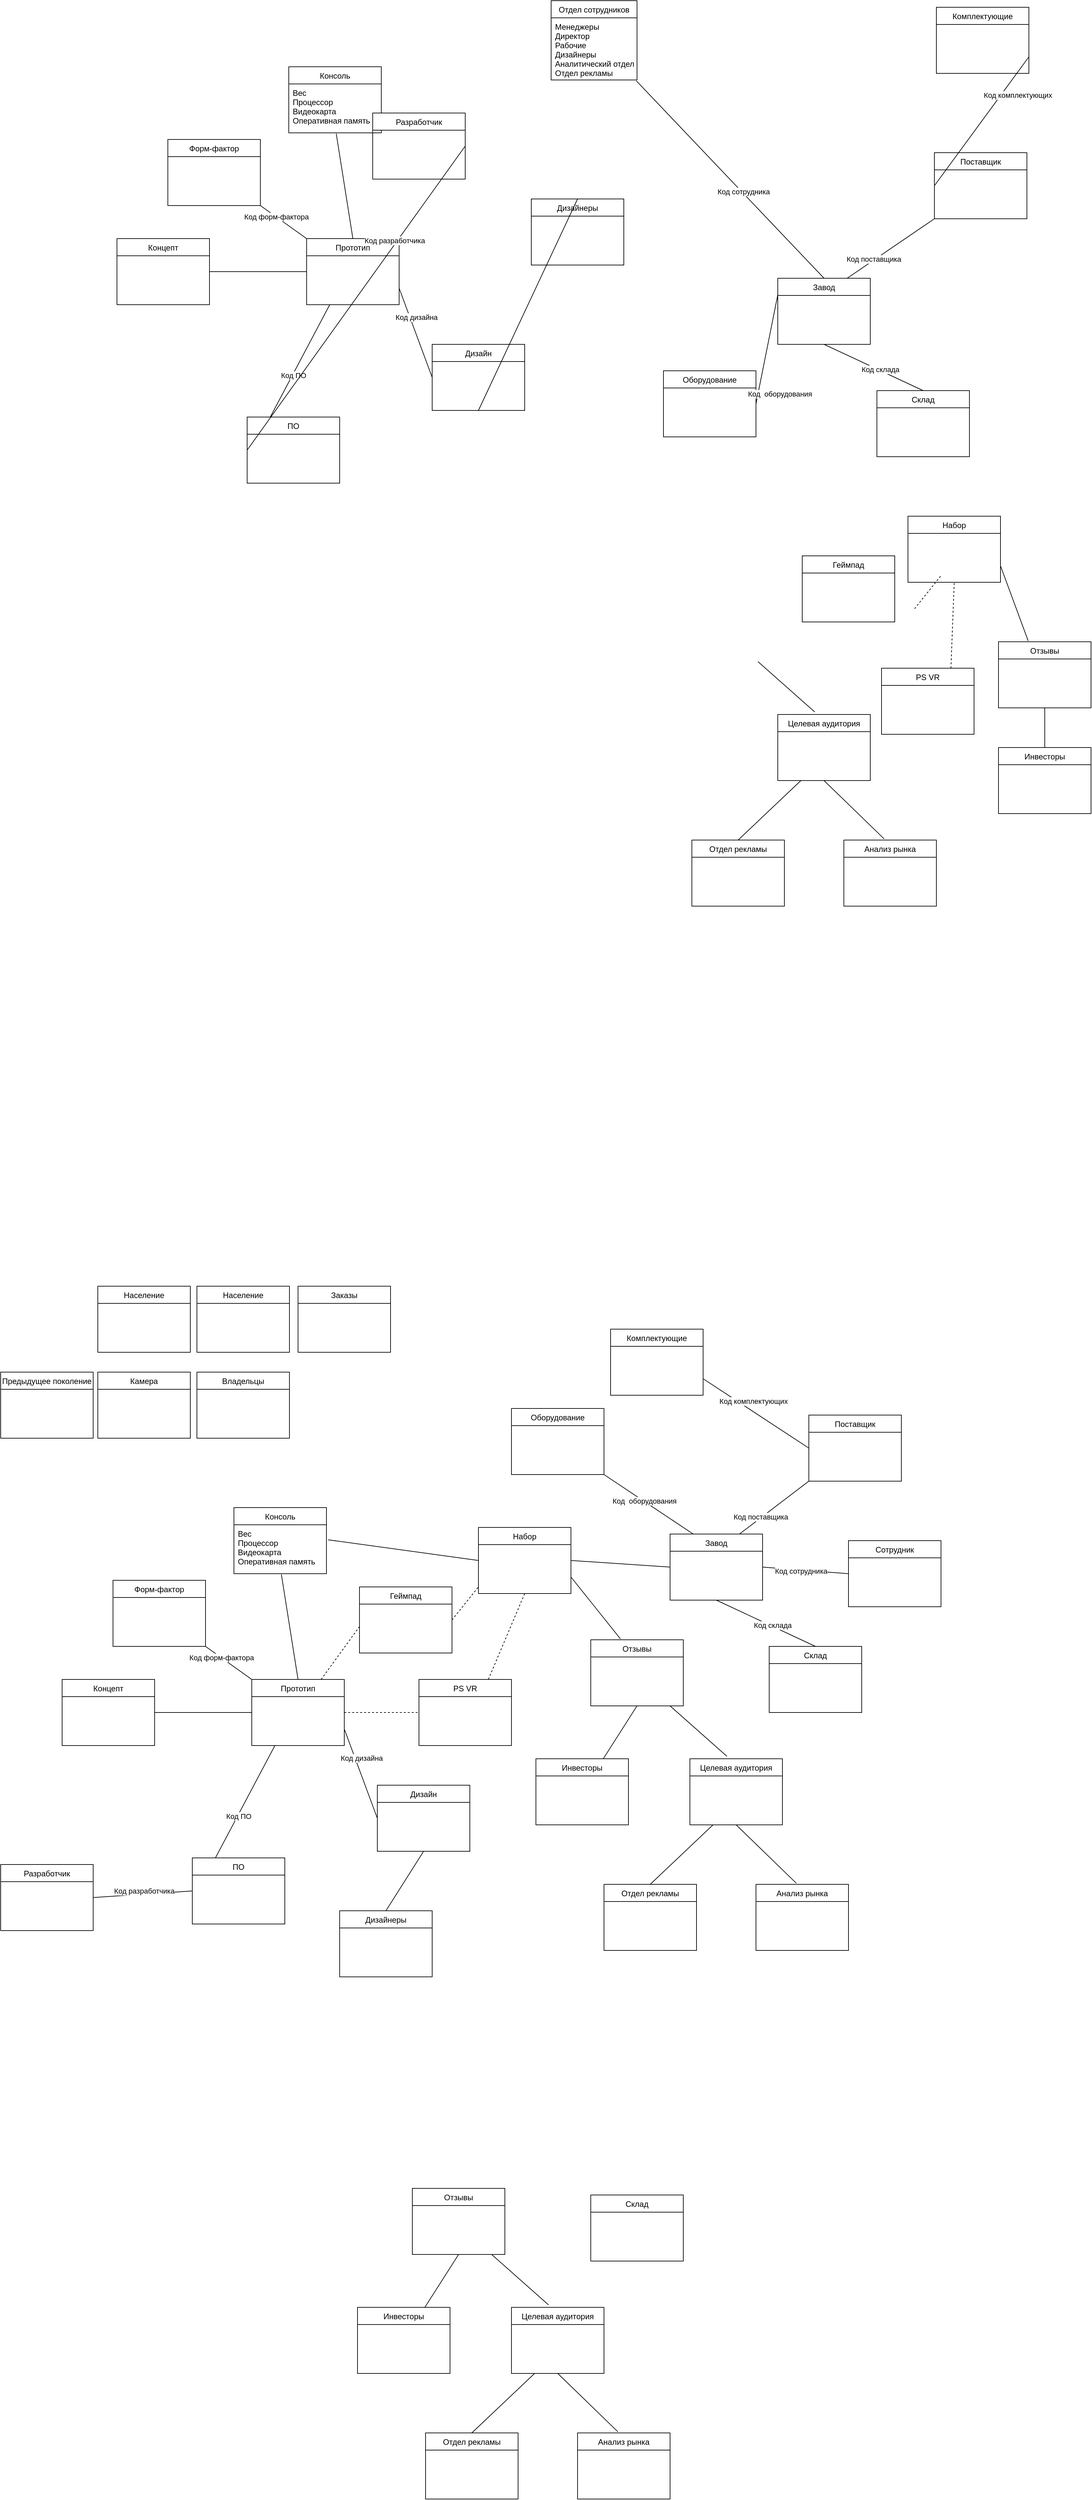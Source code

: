 <mxfile version="15.2.9" type="github">
  <diagram id="WUWwVkveKep0P7YJkyuQ" name="Page-1">
    <mxGraphModel dx="2031" dy="3343" grid="1" gridSize="10" guides="1" tooltips="1" connect="1" arrows="1" fold="1" page="1" pageScale="1" pageWidth="1654" pageHeight="2336" math="0" shadow="0">
      <root>
        <mxCell id="0" />
        <mxCell id="1" parent="0" />
        <mxCell id="Smb-YDTAnR31vsJaCFI--3" value="Завод" style="swimlane;fontStyle=0;childLayout=stackLayout;horizontal=1;startSize=26;horizontalStack=0;resizeParent=1;resizeParentMax=0;resizeLast=0;collapsible=1;marginBottom=0;" parent="1" vertex="1">
          <mxGeometry x="1030" y="430" width="140" height="100" as="geometry" />
        </mxCell>
        <mxCell id="Smb-YDTAnR31vsJaCFI--4" value="Отдел сотрудников" style="swimlane;fontStyle=0;childLayout=stackLayout;horizontal=1;startSize=26;horizontalStack=0;resizeParent=1;resizeParentMax=0;resizeLast=0;collapsible=1;marginBottom=0;" parent="1" vertex="1">
          <mxGeometry x="850" y="-1890" width="130" height="120" as="geometry" />
        </mxCell>
        <mxCell id="Smb-YDTAnR31vsJaCFI--5" value="Менеджеры&#xa;Директор&#xa;Рабочие&#xa;Дизайнеры&#xa;Аналитический отдел&#xa;Отдел рекламы" style="text;strokeColor=none;fillColor=none;align=left;verticalAlign=top;spacingLeft=4;spacingRight=4;overflow=hidden;rotatable=0;points=[[0,0.5],[1,0.5]];portConstraint=eastwest;" parent="Smb-YDTAnR31vsJaCFI--4" vertex="1">
          <mxGeometry y="26" width="130" height="94" as="geometry" />
        </mxCell>
        <mxCell id="Smb-YDTAnR31vsJaCFI--7" value="Консоль" style="swimlane;fontStyle=0;childLayout=stackLayout;horizontal=1;startSize=26;horizontalStack=0;resizeParent=1;resizeParentMax=0;resizeLast=0;collapsible=1;marginBottom=0;" parent="1" vertex="1">
          <mxGeometry x="370" y="390" width="140" height="100" as="geometry" />
        </mxCell>
        <mxCell id="Smb-YDTAnR31vsJaCFI--8" value="Вес&#xa;Процессор&#xa;Видеокарта&#xa;Оперативная память" style="text;strokeColor=none;fillColor=none;align=left;verticalAlign=top;spacingLeft=4;spacingRight=4;overflow=hidden;rotatable=0;points=[[0,0.5],[1,0.5]];portConstraint=eastwest;" parent="Smb-YDTAnR31vsJaCFI--7" vertex="1">
          <mxGeometry y="26" width="140" height="74" as="geometry" />
        </mxCell>
        <mxCell id="Smb-YDTAnR31vsJaCFI--13" value="Сотрудник" style="swimlane;fontStyle=0;childLayout=stackLayout;horizontal=1;startSize=26;horizontalStack=0;resizeParent=1;resizeParentMax=0;resizeLast=0;collapsible=1;marginBottom=0;" parent="1" vertex="1">
          <mxGeometry x="1300" y="440" width="140" height="100" as="geometry" />
        </mxCell>
        <mxCell id="Smb-YDTAnR31vsJaCFI--14" value="" style="endArrow=none;html=1;entryX=0;entryY=0.5;entryDx=0;entryDy=0;exitX=1;exitY=0.5;exitDx=0;exitDy=0;" parent="1" source="Smb-YDTAnR31vsJaCFI--3" target="Smb-YDTAnR31vsJaCFI--13" edge="1">
          <mxGeometry width="50" height="50" relative="1" as="geometry">
            <mxPoint x="1170" y="520" as="sourcePoint" />
            <mxPoint x="1300" y="360" as="targetPoint" />
          </mxGeometry>
        </mxCell>
        <mxCell id="Smb-YDTAnR31vsJaCFI--15" value="Код сотрудника" style="edgeLabel;html=1;align=center;verticalAlign=middle;resizable=0;points=[];" parent="Smb-YDTAnR31vsJaCFI--14" vertex="1" connectable="0">
          <mxGeometry x="-0.128" y="-1" relative="1" as="geometry">
            <mxPoint x="1" as="offset" />
          </mxGeometry>
        </mxCell>
        <mxCell id="Smb-YDTAnR31vsJaCFI--16" value="" style="endArrow=none;html=1;entryX=0.5;entryY=1;entryDx=0;entryDy=0;exitX=0.5;exitY=0;exitDx=0;exitDy=0;" parent="1" source="Smb-YDTAnR31vsJaCFI--18" target="Smb-YDTAnR31vsJaCFI--3" edge="1">
          <mxGeometry width="50" height="50" relative="1" as="geometry">
            <mxPoint x="1150" y="660" as="sourcePoint" />
            <mxPoint x="1200" y="610" as="targetPoint" />
          </mxGeometry>
        </mxCell>
        <mxCell id="Smb-YDTAnR31vsJaCFI--17" value="Код склада" style="edgeLabel;html=1;align=center;verticalAlign=middle;resizable=0;points=[];" parent="Smb-YDTAnR31vsJaCFI--16" vertex="1" connectable="0">
          <mxGeometry x="-0.123" y="-2" relative="1" as="geometry">
            <mxPoint as="offset" />
          </mxGeometry>
        </mxCell>
        <mxCell id="Smb-YDTAnR31vsJaCFI--18" value="Склад" style="swimlane;fontStyle=0;childLayout=stackLayout;horizontal=1;startSize=26;horizontalStack=0;resizeParent=1;resizeParentMax=0;resizeLast=0;collapsible=1;marginBottom=0;" parent="1" vertex="1">
          <mxGeometry x="1180" y="600" width="140" height="100" as="geometry" />
        </mxCell>
        <mxCell id="Smb-YDTAnR31vsJaCFI--19" value="Поставщик" style="swimlane;fontStyle=0;childLayout=stackLayout;horizontal=1;startSize=26;horizontalStack=0;resizeParent=1;resizeParentMax=0;resizeLast=0;collapsible=1;marginBottom=0;" parent="1" vertex="1">
          <mxGeometry x="1240" y="250" width="140" height="100" as="geometry" />
        </mxCell>
        <mxCell id="Smb-YDTAnR31vsJaCFI--20" value="" style="endArrow=none;html=1;entryX=0;entryY=1;entryDx=0;entryDy=0;exitX=0.75;exitY=0;exitDx=0;exitDy=0;" parent="1" source="Smb-YDTAnR31vsJaCFI--3" target="Smb-YDTAnR31vsJaCFI--19" edge="1">
          <mxGeometry width="50" height="50" relative="1" as="geometry">
            <mxPoint x="1350" y="460" as="sourcePoint" />
            <mxPoint x="1400" y="410" as="targetPoint" />
          </mxGeometry>
        </mxCell>
        <mxCell id="Smb-YDTAnR31vsJaCFI--21" value="Код поставщика" style="edgeLabel;html=1;align=center;verticalAlign=middle;resizable=0;points=[];" parent="Smb-YDTAnR31vsJaCFI--20" vertex="1" connectable="0">
          <mxGeometry x="-0.388" y="1" relative="1" as="geometry">
            <mxPoint y="-1" as="offset" />
          </mxGeometry>
        </mxCell>
        <mxCell id="Smb-YDTAnR31vsJaCFI--22" value="Комплектующие" style="swimlane;fontStyle=0;childLayout=stackLayout;horizontal=1;startSize=26;horizontalStack=0;resizeParent=1;resizeParentMax=0;resizeLast=0;collapsible=1;marginBottom=0;" parent="1" vertex="1">
          <mxGeometry x="940" y="120" width="140" height="100" as="geometry" />
        </mxCell>
        <mxCell id="Smb-YDTAnR31vsJaCFI--23" value="" style="endArrow=none;html=1;entryX=1;entryY=0.75;entryDx=0;entryDy=0;exitX=0;exitY=0.5;exitDx=0;exitDy=0;" parent="1" source="Smb-YDTAnR31vsJaCFI--19" target="Smb-YDTAnR31vsJaCFI--22" edge="1">
          <mxGeometry width="50" height="50" relative="1" as="geometry">
            <mxPoint x="1350" y="460" as="sourcePoint" />
            <mxPoint x="1400" y="410" as="targetPoint" />
          </mxGeometry>
        </mxCell>
        <mxCell id="Smb-YDTAnR31vsJaCFI--24" value="Код комплектующих" style="edgeLabel;html=1;align=center;verticalAlign=middle;resizable=0;points=[];" parent="Smb-YDTAnR31vsJaCFI--23" vertex="1" connectable="0">
          <mxGeometry x="0.394" y="2" relative="1" as="geometry">
            <mxPoint x="28" as="offset" />
          </mxGeometry>
        </mxCell>
        <mxCell id="Smb-YDTAnR31vsJaCFI--25" value="Прототип" style="swimlane;fontStyle=0;childLayout=stackLayout;horizontal=1;startSize=26;horizontalStack=0;resizeParent=1;resizeParentMax=0;resizeLast=0;collapsible=1;marginBottom=0;" parent="1" vertex="1">
          <mxGeometry x="397" y="650" width="140" height="100" as="geometry" />
        </mxCell>
        <mxCell id="Smb-YDTAnR31vsJaCFI--28" value="Дизайн" style="swimlane;fontStyle=0;childLayout=stackLayout;horizontal=1;startSize=26;horizontalStack=0;resizeParent=1;resizeParentMax=0;resizeLast=0;collapsible=1;marginBottom=0;" parent="1" vertex="1">
          <mxGeometry x="587" y="810" width="140" height="100" as="geometry" />
        </mxCell>
        <mxCell id="Smb-YDTAnR31vsJaCFI--29" value="Форм-фактор" style="swimlane;fontStyle=0;childLayout=stackLayout;horizontal=1;startSize=26;horizontalStack=0;resizeParent=1;resizeParentMax=0;resizeLast=0;collapsible=1;marginBottom=0;" parent="1" vertex="1">
          <mxGeometry x="187" y="500" width="140" height="100" as="geometry" />
        </mxCell>
        <mxCell id="Smb-YDTAnR31vsJaCFI--30" value="" style="endArrow=none;html=1;entryX=1;entryY=1;entryDx=0;entryDy=0;exitX=0;exitY=0;exitDx=0;exitDy=0;" parent="1" source="Smb-YDTAnR31vsJaCFI--25" target="Smb-YDTAnR31vsJaCFI--29" edge="1">
          <mxGeometry width="50" height="50" relative="1" as="geometry">
            <mxPoint x="567" y="720" as="sourcePoint" />
            <mxPoint x="617" y="670" as="targetPoint" />
          </mxGeometry>
        </mxCell>
        <mxCell id="Smb-YDTAnR31vsJaCFI--31" value="Код форм-фактора" style="edgeLabel;html=1;align=center;verticalAlign=middle;resizable=0;points=[];" parent="Smb-YDTAnR31vsJaCFI--30" vertex="1" connectable="0">
          <mxGeometry x="0.322" relative="1" as="geometry">
            <mxPoint as="offset" />
          </mxGeometry>
        </mxCell>
        <mxCell id="Smb-YDTAnR31vsJaCFI--32" value="" style="endArrow=none;html=1;exitX=1;exitY=0.75;exitDx=0;exitDy=0;entryX=0;entryY=0.5;entryDx=0;entryDy=0;" parent="1" source="Smb-YDTAnR31vsJaCFI--25" target="Smb-YDTAnR31vsJaCFI--28" edge="1">
          <mxGeometry width="50" height="50" relative="1" as="geometry">
            <mxPoint x="567" y="720" as="sourcePoint" />
            <mxPoint x="617" y="670" as="targetPoint" />
          </mxGeometry>
        </mxCell>
        <mxCell id="Smb-YDTAnR31vsJaCFI--33" value="Код дизайна" style="edgeLabel;html=1;align=center;verticalAlign=middle;resizable=0;points=[];" parent="Smb-YDTAnR31vsJaCFI--32" vertex="1" connectable="0">
          <mxGeometry x="-0.476" y="-3" relative="1" as="geometry">
            <mxPoint x="16" y="8" as="offset" />
          </mxGeometry>
        </mxCell>
        <mxCell id="Smb-YDTAnR31vsJaCFI--34" value="ПО" style="swimlane;fontStyle=0;childLayout=stackLayout;horizontal=1;startSize=26;horizontalStack=0;resizeParent=1;resizeParentMax=0;resizeLast=0;collapsible=1;marginBottom=0;" parent="1" vertex="1">
          <mxGeometry x="307" y="920" width="140" height="100" as="geometry" />
        </mxCell>
        <mxCell id="Smb-YDTAnR31vsJaCFI--35" value="" style="endArrow=none;html=1;entryX=0.25;entryY=1;entryDx=0;entryDy=0;exitX=0.25;exitY=0;exitDx=0;exitDy=0;" parent="1" source="Smb-YDTAnR31vsJaCFI--34" target="Smb-YDTAnR31vsJaCFI--25" edge="1">
          <mxGeometry width="50" height="50" relative="1" as="geometry">
            <mxPoint x="587" y="760" as="sourcePoint" />
            <mxPoint x="637" y="710" as="targetPoint" />
          </mxGeometry>
        </mxCell>
        <mxCell id="Smb-YDTAnR31vsJaCFI--36" value="Код ПО" style="edgeLabel;html=1;align=center;verticalAlign=middle;resizable=0;points=[];" parent="Smb-YDTAnR31vsJaCFI--35" vertex="1" connectable="0">
          <mxGeometry x="-0.256" y="-2" relative="1" as="geometry">
            <mxPoint y="-1" as="offset" />
          </mxGeometry>
        </mxCell>
        <mxCell id="Smb-YDTAnR31vsJaCFI--37" value="Разработчик" style="swimlane;fontStyle=0;childLayout=stackLayout;horizontal=1;startSize=26;horizontalStack=0;resizeParent=1;resizeParentMax=0;resizeLast=0;collapsible=1;marginBottom=0;" parent="1" vertex="1">
          <mxGeometry x="17" y="930" width="140" height="100" as="geometry" />
        </mxCell>
        <mxCell id="Smb-YDTAnR31vsJaCFI--38" value="" style="endArrow=none;html=1;exitX=1;exitY=0.5;exitDx=0;exitDy=0;entryX=0;entryY=0.5;entryDx=0;entryDy=0;" parent="1" source="Smb-YDTAnR31vsJaCFI--37" target="Smb-YDTAnR31vsJaCFI--34" edge="1">
          <mxGeometry width="50" height="50" relative="1" as="geometry">
            <mxPoint x="777" y="740" as="sourcePoint" />
            <mxPoint x="827" y="690" as="targetPoint" />
          </mxGeometry>
        </mxCell>
        <mxCell id="Smb-YDTAnR31vsJaCFI--39" value="Код разработчика" style="edgeLabel;html=1;align=center;verticalAlign=middle;resizable=0;points=[];" parent="Smb-YDTAnR31vsJaCFI--38" vertex="1" connectable="0">
          <mxGeometry x="-0.372" y="-4" relative="1" as="geometry">
            <mxPoint x="30" y="-11" as="offset" />
          </mxGeometry>
        </mxCell>
        <mxCell id="Smb-YDTAnR31vsJaCFI--40" value="Оборудование" style="swimlane;fontStyle=0;childLayout=stackLayout;horizontal=1;startSize=26;horizontalStack=0;resizeParent=1;resizeParentMax=0;resizeLast=0;collapsible=1;marginBottom=0;" parent="1" vertex="1">
          <mxGeometry x="790" y="240" width="140" height="100" as="geometry" />
        </mxCell>
        <mxCell id="Smb-YDTAnR31vsJaCFI--41" value="" style="endArrow=none;html=1;entryX=1;entryY=1;entryDx=0;entryDy=0;exitX=0.25;exitY=0;exitDx=0;exitDy=0;" parent="1" source="Smb-YDTAnR31vsJaCFI--3" target="Smb-YDTAnR31vsJaCFI--40" edge="1">
          <mxGeometry width="50" height="50" relative="1" as="geometry">
            <mxPoint x="950" y="430" as="sourcePoint" />
            <mxPoint x="1000" y="380" as="targetPoint" />
          </mxGeometry>
        </mxCell>
        <mxCell id="Smb-YDTAnR31vsJaCFI--42" value="Код&amp;nbsp; оборудования" style="edgeLabel;html=1;align=center;verticalAlign=middle;resizable=0;points=[];" parent="Smb-YDTAnR31vsJaCFI--41" vertex="1" connectable="0">
          <mxGeometry x="0.56" y="-2" relative="1" as="geometry">
            <mxPoint x="30" y="22" as="offset" />
          </mxGeometry>
        </mxCell>
        <mxCell id="Smb-YDTAnR31vsJaCFI--43" value="Целевая аудитория" style="swimlane;fontStyle=0;childLayout=stackLayout;horizontal=1;startSize=26;horizontalStack=0;resizeParent=1;resizeParentMax=0;resizeLast=0;collapsible=1;marginBottom=0;" parent="1" vertex="1">
          <mxGeometry x="1060" y="770" width="140" height="100" as="geometry" />
        </mxCell>
        <mxCell id="Smb-YDTAnR31vsJaCFI--44" value="Отдел рекламы" style="swimlane;fontStyle=0;childLayout=stackLayout;horizontal=1;startSize=26;horizontalStack=0;resizeParent=1;resizeParentMax=0;resizeLast=0;collapsible=1;marginBottom=0;" parent="1" vertex="1">
          <mxGeometry x="930" y="960" width="140" height="100" as="geometry" />
        </mxCell>
        <mxCell id="Smb-YDTAnR31vsJaCFI--45" value="Инвесторы" style="swimlane;fontStyle=0;childLayout=stackLayout;horizontal=1;startSize=26;horizontalStack=0;resizeParent=1;resizeParentMax=0;resizeLast=0;collapsible=1;marginBottom=0;" parent="1" vertex="1">
          <mxGeometry x="827" y="770" width="140" height="100" as="geometry" />
        </mxCell>
        <mxCell id="ORAeYvt_-5sq9izonlUE-1" value="Дизайнеры" style="swimlane;fontStyle=0;childLayout=stackLayout;horizontal=1;startSize=26;horizontalStack=0;resizeParent=1;resizeParentMax=0;resizeLast=0;collapsible=1;marginBottom=0;" parent="1" vertex="1">
          <mxGeometry x="530" y="1000" width="140" height="100" as="geometry" />
        </mxCell>
        <mxCell id="ORAeYvt_-5sq9izonlUE-4" value="Отзывы" style="swimlane;fontStyle=0;childLayout=stackLayout;horizontal=1;startSize=26;horizontalStack=0;resizeParent=1;resizeParentMax=0;resizeLast=0;collapsible=1;marginBottom=0;" parent="1" vertex="1">
          <mxGeometry x="910" y="590" width="140" height="100" as="geometry" />
        </mxCell>
        <mxCell id="ORAeYvt_-5sq9izonlUE-17" value="Концепт" style="swimlane;fontStyle=0;childLayout=stackLayout;horizontal=1;startSize=26;horizontalStack=0;resizeParent=1;resizeParentMax=0;resizeLast=0;collapsible=1;marginBottom=0;" parent="1" vertex="1">
          <mxGeometry x="110" y="650" width="140" height="100" as="geometry" />
        </mxCell>
        <mxCell id="ORAeYvt_-5sq9izonlUE-18" value="Предыдущее поколение" style="swimlane;fontStyle=0;childLayout=stackLayout;horizontal=1;startSize=26;horizontalStack=0;resizeParent=1;resizeParentMax=0;resizeLast=0;collapsible=1;marginBottom=0;" parent="1" vertex="1">
          <mxGeometry x="17" y="185" width="140" height="100" as="geometry" />
        </mxCell>
        <mxCell id="ORAeYvt_-5sq9izonlUE-19" value="Анализ рынка" style="swimlane;fontStyle=0;childLayout=stackLayout;horizontal=1;startSize=26;horizontalStack=0;resizeParent=1;resizeParentMax=0;resizeLast=0;collapsible=1;marginBottom=0;" parent="1" vertex="1">
          <mxGeometry x="1160" y="960" width="140" height="100" as="geometry" />
        </mxCell>
        <mxCell id="ORAeYvt_-5sq9izonlUE-20" value="Набор" style="swimlane;fontStyle=0;childLayout=stackLayout;horizontal=1;startSize=26;horizontalStack=0;resizeParent=1;resizeParentMax=0;resizeLast=0;collapsible=1;marginBottom=0;" parent="1" vertex="1">
          <mxGeometry x="740" y="420" width="140" height="100" as="geometry" />
        </mxCell>
        <mxCell id="ORAeYvt_-5sq9izonlUE-21" value="PS VR" style="swimlane;fontStyle=0;childLayout=stackLayout;horizontal=1;startSize=26;horizontalStack=0;resizeParent=1;resizeParentMax=0;resizeLast=0;collapsible=1;marginBottom=0;" parent="1" vertex="1">
          <mxGeometry x="650" y="650" width="140" height="100" as="geometry" />
        </mxCell>
        <mxCell id="ORAeYvt_-5sq9izonlUE-22" value="Геймпад" style="swimlane;fontStyle=0;childLayout=stackLayout;horizontal=1;startSize=26;horizontalStack=0;resizeParent=1;resizeParentMax=0;resizeLast=0;collapsible=1;marginBottom=0;" parent="1" vertex="1">
          <mxGeometry x="560" y="510" width="140" height="100" as="geometry" />
        </mxCell>
        <mxCell id="ORAeYvt_-5sq9izonlUE-24" value="" style="endArrow=none;html=1;entryX=0.513;entryY=1.016;entryDx=0;entryDy=0;exitX=0.5;exitY=0;exitDx=0;exitDy=0;entryPerimeter=0;" parent="1" source="Smb-YDTAnR31vsJaCFI--25" target="Smb-YDTAnR31vsJaCFI--8" edge="1">
          <mxGeometry width="50" height="50" relative="1" as="geometry">
            <mxPoint x="407" y="660" as="sourcePoint" />
            <mxPoint x="337" y="610" as="targetPoint" />
          </mxGeometry>
        </mxCell>
        <mxCell id="ORAeYvt_-5sq9izonlUE-26" value="" style="endArrow=none;html=1;exitX=0.75;exitY=0;exitDx=0;exitDy=0;dashed=1;" parent="1" source="Smb-YDTAnR31vsJaCFI--25" edge="1">
          <mxGeometry width="50" height="50" relative="1" as="geometry">
            <mxPoint x="477" y="660" as="sourcePoint" />
            <mxPoint x="560" y="570" as="targetPoint" />
          </mxGeometry>
        </mxCell>
        <mxCell id="ORAeYvt_-5sq9izonlUE-27" value="" style="endArrow=none;html=1;entryX=0;entryY=0.5;entryDx=0;entryDy=0;exitX=1;exitY=0.5;exitDx=0;exitDy=0;dashed=1;" parent="1" source="Smb-YDTAnR31vsJaCFI--25" target="ORAeYvt_-5sq9izonlUE-21" edge="1">
          <mxGeometry width="50" height="50" relative="1" as="geometry">
            <mxPoint x="540" y="690" as="sourcePoint" />
            <mxPoint x="620" y="610" as="targetPoint" />
          </mxGeometry>
        </mxCell>
        <mxCell id="ORAeYvt_-5sq9izonlUE-28" value="" style="endArrow=none;html=1;entryX=1.018;entryY=0.307;entryDx=0;entryDy=0;exitX=0;exitY=0.5;exitDx=0;exitDy=0;entryPerimeter=0;" parent="1" source="ORAeYvt_-5sq9izonlUE-20" target="Smb-YDTAnR31vsJaCFI--8" edge="1">
          <mxGeometry width="50" height="50" relative="1" as="geometry">
            <mxPoint x="477" y="660" as="sourcePoint" />
            <mxPoint x="451.82" y="501.184" as="targetPoint" />
          </mxGeometry>
        </mxCell>
        <mxCell id="ORAeYvt_-5sq9izonlUE-29" value="" style="endArrow=none;html=1;exitX=1;exitY=0.5;exitDx=0;exitDy=0;dashed=1;" parent="1" source="ORAeYvt_-5sq9izonlUE-22" edge="1">
          <mxGeometry width="50" height="50" relative="1" as="geometry">
            <mxPoint x="487" y="670" as="sourcePoint" />
            <mxPoint x="740" y="510" as="targetPoint" />
          </mxGeometry>
        </mxCell>
        <mxCell id="ORAeYvt_-5sq9izonlUE-30" value="" style="endArrow=none;html=1;entryX=0.5;entryY=1;entryDx=0;entryDy=0;exitX=0.75;exitY=0;exitDx=0;exitDy=0;dashed=1;" parent="1" source="ORAeYvt_-5sq9izonlUE-21" target="ORAeYvt_-5sq9izonlUE-20" edge="1">
          <mxGeometry width="50" height="50" relative="1" as="geometry">
            <mxPoint x="497" y="680" as="sourcePoint" />
            <mxPoint x="471.82" y="521.184" as="targetPoint" />
          </mxGeometry>
        </mxCell>
        <mxCell id="ORAeYvt_-5sq9izonlUE-32" value="" style="endArrow=none;html=1;entryX=0.321;entryY=-0.013;entryDx=0;entryDy=0;exitX=1;exitY=0.75;exitDx=0;exitDy=0;entryPerimeter=0;" parent="1" source="ORAeYvt_-5sq9izonlUE-20" target="ORAeYvt_-5sq9izonlUE-4" edge="1">
          <mxGeometry width="50" height="50" relative="1" as="geometry">
            <mxPoint x="517" y="700" as="sourcePoint" />
            <mxPoint x="491.82" y="541.184" as="targetPoint" />
          </mxGeometry>
        </mxCell>
        <mxCell id="ORAeYvt_-5sq9izonlUE-33" value="" style="endArrow=none;html=1;entryX=0;entryY=0.5;entryDx=0;entryDy=0;exitX=1;exitY=0.5;exitDx=0;exitDy=0;" parent="1" source="ORAeYvt_-5sq9izonlUE-17" target="Smb-YDTAnR31vsJaCFI--25" edge="1">
          <mxGeometry width="50" height="50" relative="1" as="geometry">
            <mxPoint x="527" y="710" as="sourcePoint" />
            <mxPoint x="501.82" y="551.184" as="targetPoint" />
          </mxGeometry>
        </mxCell>
        <mxCell id="ORAeYvt_-5sq9izonlUE-34" value="" style="endArrow=none;html=1;entryX=0;entryY=0.5;entryDx=0;entryDy=0;exitX=1;exitY=0.5;exitDx=0;exitDy=0;" parent="1" source="ORAeYvt_-5sq9izonlUE-20" target="Smb-YDTAnR31vsJaCFI--3" edge="1">
          <mxGeometry width="50" height="50" relative="1" as="geometry">
            <mxPoint x="750" y="480" as="sourcePoint" />
            <mxPoint x="522.52" y="448.718" as="targetPoint" />
          </mxGeometry>
        </mxCell>
        <mxCell id="ORAeYvt_-5sq9izonlUE-35" value="" style="endArrow=none;html=1;entryX=0.5;entryY=0;entryDx=0;entryDy=0;exitX=0.5;exitY=1;exitDx=0;exitDy=0;" parent="1" source="Smb-YDTAnR31vsJaCFI--28" target="ORAeYvt_-5sq9izonlUE-1" edge="1">
          <mxGeometry width="50" height="50" relative="1" as="geometry">
            <mxPoint x="760" y="490" as="sourcePoint" />
            <mxPoint x="532.52" y="458.718" as="targetPoint" />
          </mxGeometry>
        </mxCell>
        <mxCell id="ORAeYvt_-5sq9izonlUE-37" value="" style="endArrow=none;html=1;exitX=0.5;exitY=1;exitDx=0;exitDy=0;" parent="1" source="ORAeYvt_-5sq9izonlUE-4" target="Smb-YDTAnR31vsJaCFI--45" edge="1">
          <mxGeometry width="50" height="50" relative="1" as="geometry">
            <mxPoint x="667" y="920" as="sourcePoint" />
            <mxPoint x="610" y="1010" as="targetPoint" />
          </mxGeometry>
        </mxCell>
        <mxCell id="ORAeYvt_-5sq9izonlUE-38" value="" style="endArrow=none;html=1;entryX=0.4;entryY=-0.037;entryDx=0;entryDy=0;entryPerimeter=0;" parent="1" target="Smb-YDTAnR31vsJaCFI--43" edge="1">
          <mxGeometry width="50" height="50" relative="1" as="geometry">
            <mxPoint x="1030" y="690" as="sourcePoint" />
            <mxPoint x="620" y="1020" as="targetPoint" />
          </mxGeometry>
        </mxCell>
        <mxCell id="ORAeYvt_-5sq9izonlUE-39" value="" style="endArrow=none;html=1;entryX=0.5;entryY=0;entryDx=0;entryDy=0;exitX=0.25;exitY=1;exitDx=0;exitDy=0;" parent="1" source="Smb-YDTAnR31vsJaCFI--43" target="Smb-YDTAnR31vsJaCFI--44" edge="1">
          <mxGeometry width="50" height="50" relative="1" as="geometry">
            <mxPoint x="687" y="940" as="sourcePoint" />
            <mxPoint x="630" y="1030" as="targetPoint" />
          </mxGeometry>
        </mxCell>
        <mxCell id="ORAeYvt_-5sq9izonlUE-40" value="" style="endArrow=none;html=1;entryX=0.436;entryY=-0.017;entryDx=0;entryDy=0;exitX=0.5;exitY=1;exitDx=0;exitDy=0;entryPerimeter=0;" parent="1" source="Smb-YDTAnR31vsJaCFI--43" target="ORAeYvt_-5sq9izonlUE-19" edge="1">
          <mxGeometry width="50" height="50" relative="1" as="geometry">
            <mxPoint x="697" y="950" as="sourcePoint" />
            <mxPoint x="640" y="1040" as="targetPoint" />
          </mxGeometry>
        </mxCell>
        <mxCell id="ORAeYvt_-5sq9izonlUE-41" value="Камера" style="swimlane;fontStyle=0;childLayout=stackLayout;horizontal=1;startSize=26;horizontalStack=0;resizeParent=1;resizeParentMax=0;resizeLast=0;collapsible=1;marginBottom=0;" parent="1" vertex="1">
          <mxGeometry x="164" y="185" width="140" height="100" as="geometry" />
        </mxCell>
        <mxCell id="ORAeYvt_-5sq9izonlUE-42" value="Население" style="swimlane;fontStyle=0;childLayout=stackLayout;horizontal=1;startSize=26;horizontalStack=0;resizeParent=1;resizeParentMax=0;resizeLast=0;collapsible=1;marginBottom=0;" parent="1" vertex="1">
          <mxGeometry x="164" y="55" width="140" height="100" as="geometry" />
        </mxCell>
        <mxCell id="ORAeYvt_-5sq9izonlUE-43" value="Население" style="swimlane;fontStyle=0;childLayout=stackLayout;horizontal=1;startSize=26;horizontalStack=0;resizeParent=1;resizeParentMax=0;resizeLast=0;collapsible=1;marginBottom=0;" parent="1" vertex="1">
          <mxGeometry x="314" y="55" width="140" height="100" as="geometry" />
        </mxCell>
        <mxCell id="ORAeYvt_-5sq9izonlUE-44" value="Владельцы" style="swimlane;fontStyle=0;childLayout=stackLayout;horizontal=1;startSize=26;horizontalStack=0;resizeParent=1;resizeParentMax=0;resizeLast=0;collapsible=1;marginBottom=0;" parent="1" vertex="1">
          <mxGeometry x="314" y="185" width="140" height="100" as="geometry" />
        </mxCell>
        <mxCell id="ORAeYvt_-5sq9izonlUE-45" value="Заказы" style="swimlane;fontStyle=0;childLayout=stackLayout;horizontal=1;startSize=26;horizontalStack=0;resizeParent=1;resizeParentMax=0;resizeLast=0;collapsible=1;marginBottom=0;" parent="1" vertex="1">
          <mxGeometry x="467" y="55" width="140" height="100" as="geometry" />
        </mxCell>
        <mxCell id="oMo9_dDHAvlOPcUGApAi-2" value="Завод" style="swimlane;fontStyle=0;childLayout=stackLayout;horizontal=1;startSize=26;horizontalStack=0;resizeParent=1;resizeParentMax=0;resizeLast=0;collapsible=1;marginBottom=0;" vertex="1" parent="1">
          <mxGeometry x="1193" y="-1470" width="140" height="100" as="geometry" />
        </mxCell>
        <mxCell id="oMo9_dDHAvlOPcUGApAi-3" value="Консоль" style="swimlane;fontStyle=0;childLayout=stackLayout;horizontal=1;startSize=26;horizontalStack=0;resizeParent=1;resizeParentMax=0;resizeLast=0;collapsible=1;marginBottom=0;" vertex="1" parent="1">
          <mxGeometry x="453" y="-1790" width="140" height="100" as="geometry" />
        </mxCell>
        <mxCell id="oMo9_dDHAvlOPcUGApAi-4" value="Вес&#xa;Процессор&#xa;Видеокарта&#xa;Оперативная память" style="text;strokeColor=none;fillColor=none;align=left;verticalAlign=top;spacingLeft=4;spacingRight=4;overflow=hidden;rotatable=0;points=[[0,0.5],[1,0.5]];portConstraint=eastwest;" vertex="1" parent="oMo9_dDHAvlOPcUGApAi-3">
          <mxGeometry y="26" width="140" height="74" as="geometry" />
        </mxCell>
        <mxCell id="oMo9_dDHAvlOPcUGApAi-6" value="" style="endArrow=none;html=1;entryX=0.992;entryY=1.014;entryDx=0;entryDy=0;exitX=0.5;exitY=0;exitDx=0;exitDy=0;entryPerimeter=0;" edge="1" parent="1" source="oMo9_dDHAvlOPcUGApAi-2" target="Smb-YDTAnR31vsJaCFI--5">
          <mxGeometry width="50" height="50" relative="1" as="geometry">
            <mxPoint x="1333" y="-1380" as="sourcePoint" />
            <mxPoint x="1463" y="-1410" as="targetPoint" />
          </mxGeometry>
        </mxCell>
        <mxCell id="oMo9_dDHAvlOPcUGApAi-7" value="Код сотрудника" style="edgeLabel;html=1;align=center;verticalAlign=middle;resizable=0;points=[];" vertex="1" connectable="0" parent="oMo9_dDHAvlOPcUGApAi-6">
          <mxGeometry x="-0.128" y="-1" relative="1" as="geometry">
            <mxPoint x="1" as="offset" />
          </mxGeometry>
        </mxCell>
        <mxCell id="oMo9_dDHAvlOPcUGApAi-8" value="" style="endArrow=none;html=1;entryX=0.5;entryY=1;entryDx=0;entryDy=0;exitX=0.5;exitY=0;exitDx=0;exitDy=0;" edge="1" parent="1" source="oMo9_dDHAvlOPcUGApAi-10" target="oMo9_dDHAvlOPcUGApAi-2">
          <mxGeometry width="50" height="50" relative="1" as="geometry">
            <mxPoint x="1313" y="-1240" as="sourcePoint" />
            <mxPoint x="1363" y="-1290" as="targetPoint" />
          </mxGeometry>
        </mxCell>
        <mxCell id="oMo9_dDHAvlOPcUGApAi-9" value="Код склада" style="edgeLabel;html=1;align=center;verticalAlign=middle;resizable=0;points=[];" vertex="1" connectable="0" parent="oMo9_dDHAvlOPcUGApAi-8">
          <mxGeometry x="-0.123" y="-2" relative="1" as="geometry">
            <mxPoint as="offset" />
          </mxGeometry>
        </mxCell>
        <mxCell id="oMo9_dDHAvlOPcUGApAi-10" value="Склад" style="swimlane;fontStyle=0;childLayout=stackLayout;horizontal=1;startSize=26;horizontalStack=0;resizeParent=1;resizeParentMax=0;resizeLast=0;collapsible=1;marginBottom=0;" vertex="1" parent="1">
          <mxGeometry x="1343" y="-1300" width="140" height="100" as="geometry" />
        </mxCell>
        <mxCell id="oMo9_dDHAvlOPcUGApAi-11" value="Поставщик" style="swimlane;fontStyle=0;childLayout=stackLayout;horizontal=1;startSize=26;horizontalStack=0;resizeParent=1;resizeParentMax=0;resizeLast=0;collapsible=1;marginBottom=0;" vertex="1" parent="1">
          <mxGeometry x="1430" y="-1660" width="140" height="100" as="geometry" />
        </mxCell>
        <mxCell id="oMo9_dDHAvlOPcUGApAi-12" value="" style="endArrow=none;html=1;entryX=0;entryY=1;entryDx=0;entryDy=0;exitX=0.75;exitY=0;exitDx=0;exitDy=0;" edge="1" parent="1" source="oMo9_dDHAvlOPcUGApAi-2" target="oMo9_dDHAvlOPcUGApAi-11">
          <mxGeometry width="50" height="50" relative="1" as="geometry">
            <mxPoint x="1513" y="-1440" as="sourcePoint" />
            <mxPoint x="1563" y="-1490" as="targetPoint" />
          </mxGeometry>
        </mxCell>
        <mxCell id="oMo9_dDHAvlOPcUGApAi-13" value="Код поставщика" style="edgeLabel;html=1;align=center;verticalAlign=middle;resizable=0;points=[];" vertex="1" connectable="0" parent="oMo9_dDHAvlOPcUGApAi-12">
          <mxGeometry x="-0.388" y="1" relative="1" as="geometry">
            <mxPoint y="-1" as="offset" />
          </mxGeometry>
        </mxCell>
        <mxCell id="oMo9_dDHAvlOPcUGApAi-14" value="Комплектующие" style="swimlane;fontStyle=0;childLayout=stackLayout;horizontal=1;startSize=26;horizontalStack=0;resizeParent=1;resizeParentMax=0;resizeLast=0;collapsible=1;marginBottom=0;" vertex="1" parent="1">
          <mxGeometry x="1433" y="-1880" width="140" height="100" as="geometry" />
        </mxCell>
        <mxCell id="oMo9_dDHAvlOPcUGApAi-15" value="" style="endArrow=none;html=1;entryX=1;entryY=0.75;entryDx=0;entryDy=0;exitX=0;exitY=0.5;exitDx=0;exitDy=0;" edge="1" parent="1" source="oMo9_dDHAvlOPcUGApAi-11" target="oMo9_dDHAvlOPcUGApAi-14">
          <mxGeometry width="50" height="50" relative="1" as="geometry">
            <mxPoint x="1513" y="-1440" as="sourcePoint" />
            <mxPoint x="1563" y="-1490" as="targetPoint" />
          </mxGeometry>
        </mxCell>
        <mxCell id="oMo9_dDHAvlOPcUGApAi-16" value="Код комплектующих" style="edgeLabel;html=1;align=center;verticalAlign=middle;resizable=0;points=[];" vertex="1" connectable="0" parent="oMo9_dDHAvlOPcUGApAi-15">
          <mxGeometry x="0.394" y="2" relative="1" as="geometry">
            <mxPoint x="28" as="offset" />
          </mxGeometry>
        </mxCell>
        <mxCell id="oMo9_dDHAvlOPcUGApAi-17" value="Прототип" style="swimlane;fontStyle=0;childLayout=stackLayout;horizontal=1;startSize=26;horizontalStack=0;resizeParent=1;resizeParentMax=0;resizeLast=0;collapsible=1;marginBottom=0;" vertex="1" parent="1">
          <mxGeometry x="480" y="-1530" width="140" height="100" as="geometry" />
        </mxCell>
        <mxCell id="oMo9_dDHAvlOPcUGApAi-18" value="Дизайн" style="swimlane;fontStyle=0;childLayout=stackLayout;horizontal=1;startSize=26;horizontalStack=0;resizeParent=1;resizeParentMax=0;resizeLast=0;collapsible=1;marginBottom=0;" vertex="1" parent="1">
          <mxGeometry x="670" y="-1370" width="140" height="100" as="geometry" />
        </mxCell>
        <mxCell id="oMo9_dDHAvlOPcUGApAi-19" value="Форм-фактор" style="swimlane;fontStyle=0;childLayout=stackLayout;horizontal=1;startSize=26;horizontalStack=0;resizeParent=1;resizeParentMax=0;resizeLast=0;collapsible=1;marginBottom=0;" vertex="1" parent="1">
          <mxGeometry x="270" y="-1680" width="140" height="100" as="geometry" />
        </mxCell>
        <mxCell id="oMo9_dDHAvlOPcUGApAi-20" value="" style="endArrow=none;html=1;entryX=1;entryY=1;entryDx=0;entryDy=0;exitX=0;exitY=0;exitDx=0;exitDy=0;" edge="1" parent="1" source="oMo9_dDHAvlOPcUGApAi-17" target="oMo9_dDHAvlOPcUGApAi-19">
          <mxGeometry width="50" height="50" relative="1" as="geometry">
            <mxPoint x="650" y="-1460" as="sourcePoint" />
            <mxPoint x="700" y="-1510" as="targetPoint" />
          </mxGeometry>
        </mxCell>
        <mxCell id="oMo9_dDHAvlOPcUGApAi-21" value="Код форм-фактора" style="edgeLabel;html=1;align=center;verticalAlign=middle;resizable=0;points=[];" vertex="1" connectable="0" parent="oMo9_dDHAvlOPcUGApAi-20">
          <mxGeometry x="0.322" relative="1" as="geometry">
            <mxPoint as="offset" />
          </mxGeometry>
        </mxCell>
        <mxCell id="oMo9_dDHAvlOPcUGApAi-22" value="" style="endArrow=none;html=1;exitX=1;exitY=0.75;exitDx=0;exitDy=0;entryX=0;entryY=0.5;entryDx=0;entryDy=0;" edge="1" parent="1" source="oMo9_dDHAvlOPcUGApAi-17" target="oMo9_dDHAvlOPcUGApAi-18">
          <mxGeometry width="50" height="50" relative="1" as="geometry">
            <mxPoint x="650" y="-1460" as="sourcePoint" />
            <mxPoint x="700" y="-1510" as="targetPoint" />
          </mxGeometry>
        </mxCell>
        <mxCell id="oMo9_dDHAvlOPcUGApAi-23" value="Код дизайна" style="edgeLabel;html=1;align=center;verticalAlign=middle;resizable=0;points=[];" vertex="1" connectable="0" parent="oMo9_dDHAvlOPcUGApAi-22">
          <mxGeometry x="-0.476" y="-3" relative="1" as="geometry">
            <mxPoint x="16" y="8" as="offset" />
          </mxGeometry>
        </mxCell>
        <mxCell id="oMo9_dDHAvlOPcUGApAi-24" value="ПО" style="swimlane;fontStyle=0;childLayout=stackLayout;horizontal=1;startSize=26;horizontalStack=0;resizeParent=1;resizeParentMax=0;resizeLast=0;collapsible=1;marginBottom=0;" vertex="1" parent="1">
          <mxGeometry x="390" y="-1260" width="140" height="100" as="geometry" />
        </mxCell>
        <mxCell id="oMo9_dDHAvlOPcUGApAi-25" value="" style="endArrow=none;html=1;entryX=0.25;entryY=1;entryDx=0;entryDy=0;exitX=0.25;exitY=0;exitDx=0;exitDy=0;" edge="1" parent="1" source="oMo9_dDHAvlOPcUGApAi-24" target="oMo9_dDHAvlOPcUGApAi-17">
          <mxGeometry width="50" height="50" relative="1" as="geometry">
            <mxPoint x="670" y="-1420" as="sourcePoint" />
            <mxPoint x="720" y="-1470" as="targetPoint" />
          </mxGeometry>
        </mxCell>
        <mxCell id="oMo9_dDHAvlOPcUGApAi-26" value="Код ПО" style="edgeLabel;html=1;align=center;verticalAlign=middle;resizable=0;points=[];" vertex="1" connectable="0" parent="oMo9_dDHAvlOPcUGApAi-25">
          <mxGeometry x="-0.256" y="-2" relative="1" as="geometry">
            <mxPoint y="-1" as="offset" />
          </mxGeometry>
        </mxCell>
        <mxCell id="oMo9_dDHAvlOPcUGApAi-27" value="Разработчик" style="swimlane;fontStyle=0;childLayout=stackLayout;horizontal=1;startSize=26;horizontalStack=0;resizeParent=1;resizeParentMax=0;resizeLast=0;collapsible=1;marginBottom=0;" vertex="1" parent="1">
          <mxGeometry x="580" y="-1720" width="140" height="100" as="geometry" />
        </mxCell>
        <mxCell id="oMo9_dDHAvlOPcUGApAi-28" value="" style="endArrow=none;html=1;exitX=1;exitY=0.5;exitDx=0;exitDy=0;entryX=0;entryY=0.5;entryDx=0;entryDy=0;" edge="1" parent="1" source="oMo9_dDHAvlOPcUGApAi-27" target="oMo9_dDHAvlOPcUGApAi-24">
          <mxGeometry width="50" height="50" relative="1" as="geometry">
            <mxPoint x="860" y="-1440" as="sourcePoint" />
            <mxPoint x="910" y="-1490" as="targetPoint" />
          </mxGeometry>
        </mxCell>
        <mxCell id="oMo9_dDHAvlOPcUGApAi-29" value="Код разработчика" style="edgeLabel;html=1;align=center;verticalAlign=middle;resizable=0;points=[];" vertex="1" connectable="0" parent="oMo9_dDHAvlOPcUGApAi-28">
          <mxGeometry x="-0.372" y="-4" relative="1" as="geometry">
            <mxPoint as="offset" />
          </mxGeometry>
        </mxCell>
        <mxCell id="oMo9_dDHAvlOPcUGApAi-30" value="Оборудование" style="swimlane;fontStyle=0;childLayout=stackLayout;horizontal=1;startSize=26;horizontalStack=0;resizeParent=1;resizeParentMax=0;resizeLast=0;collapsible=1;marginBottom=0;" vertex="1" parent="1">
          <mxGeometry x="1020" y="-1330" width="140" height="100" as="geometry" />
        </mxCell>
        <mxCell id="oMo9_dDHAvlOPcUGApAi-31" value="" style="endArrow=none;html=1;entryX=1;entryY=0.5;entryDx=0;entryDy=0;exitX=0;exitY=0.25;exitDx=0;exitDy=0;" edge="1" parent="1" source="oMo9_dDHAvlOPcUGApAi-2" target="oMo9_dDHAvlOPcUGApAi-30">
          <mxGeometry width="50" height="50" relative="1" as="geometry">
            <mxPoint x="1113" y="-1470" as="sourcePoint" />
            <mxPoint x="1163" y="-1520" as="targetPoint" />
          </mxGeometry>
        </mxCell>
        <mxCell id="oMo9_dDHAvlOPcUGApAi-32" value="Код&amp;nbsp; оборудования" style="edgeLabel;html=1;align=center;verticalAlign=middle;resizable=0;points=[];" vertex="1" connectable="0" parent="oMo9_dDHAvlOPcUGApAi-31">
          <mxGeometry x="0.56" y="-2" relative="1" as="geometry">
            <mxPoint x="30" y="22" as="offset" />
          </mxGeometry>
        </mxCell>
        <mxCell id="oMo9_dDHAvlOPcUGApAi-33" value="Целевая аудитория" style="swimlane;fontStyle=0;childLayout=stackLayout;horizontal=1;startSize=26;horizontalStack=0;resizeParent=1;resizeParentMax=0;resizeLast=0;collapsible=1;marginBottom=0;" vertex="1" parent="1">
          <mxGeometry x="1193" y="-810" width="140" height="100" as="geometry" />
        </mxCell>
        <mxCell id="oMo9_dDHAvlOPcUGApAi-34" value="Отдел рекламы" style="swimlane;fontStyle=0;childLayout=stackLayout;horizontal=1;startSize=26;horizontalStack=0;resizeParent=1;resizeParentMax=0;resizeLast=0;collapsible=1;marginBottom=0;" vertex="1" parent="1">
          <mxGeometry x="1063" y="-620" width="140" height="100" as="geometry" />
        </mxCell>
        <mxCell id="oMo9_dDHAvlOPcUGApAi-35" value="Инвесторы" style="swimlane;fontStyle=0;childLayout=stackLayout;horizontal=1;startSize=26;horizontalStack=0;resizeParent=1;resizeParentMax=0;resizeLast=0;collapsible=1;marginBottom=0;" vertex="1" parent="1">
          <mxGeometry x="1527" y="-760" width="140" height="100" as="geometry" />
        </mxCell>
        <mxCell id="oMo9_dDHAvlOPcUGApAi-36" value="Дизайнеры" style="swimlane;fontStyle=0;childLayout=stackLayout;horizontal=1;startSize=26;horizontalStack=0;resizeParent=1;resizeParentMax=0;resizeLast=0;collapsible=1;marginBottom=0;" vertex="1" parent="1">
          <mxGeometry x="820" y="-1590" width="140" height="100" as="geometry" />
        </mxCell>
        <mxCell id="oMo9_dDHAvlOPcUGApAi-37" value="Отзывы" style="swimlane;fontStyle=0;childLayout=stackLayout;horizontal=1;startSize=26;horizontalStack=0;resizeParent=1;resizeParentMax=0;resizeLast=0;collapsible=1;marginBottom=0;" vertex="1" parent="1">
          <mxGeometry x="1527" y="-920" width="140" height="100" as="geometry" />
        </mxCell>
        <mxCell id="oMo9_dDHAvlOPcUGApAi-38" value="Концепт" style="swimlane;fontStyle=0;childLayout=stackLayout;horizontal=1;startSize=26;horizontalStack=0;resizeParent=1;resizeParentMax=0;resizeLast=0;collapsible=1;marginBottom=0;" vertex="1" parent="1">
          <mxGeometry x="193" y="-1530" width="140" height="100" as="geometry" />
        </mxCell>
        <mxCell id="oMo9_dDHAvlOPcUGApAi-39" value="Анализ рынка" style="swimlane;fontStyle=0;childLayout=stackLayout;horizontal=1;startSize=26;horizontalStack=0;resizeParent=1;resizeParentMax=0;resizeLast=0;collapsible=1;marginBottom=0;" vertex="1" parent="1">
          <mxGeometry x="1293" y="-620" width="140" height="100" as="geometry" />
        </mxCell>
        <mxCell id="oMo9_dDHAvlOPcUGApAi-40" value="Набор" style="swimlane;fontStyle=0;childLayout=stackLayout;horizontal=1;startSize=26;horizontalStack=0;resizeParent=1;resizeParentMax=0;resizeLast=0;collapsible=1;marginBottom=0;" vertex="1" parent="1">
          <mxGeometry x="1390" y="-1110" width="140" height="100" as="geometry" />
        </mxCell>
        <mxCell id="oMo9_dDHAvlOPcUGApAi-41" value="PS VR" style="swimlane;fontStyle=0;childLayout=stackLayout;horizontal=1;startSize=26;horizontalStack=0;resizeParent=1;resizeParentMax=0;resizeLast=0;collapsible=1;marginBottom=0;" vertex="1" parent="1">
          <mxGeometry x="1350" y="-880" width="140" height="100" as="geometry" />
        </mxCell>
        <mxCell id="oMo9_dDHAvlOPcUGApAi-42" value="Геймпад" style="swimlane;fontStyle=0;childLayout=stackLayout;horizontal=1;startSize=26;horizontalStack=0;resizeParent=1;resizeParentMax=0;resizeLast=0;collapsible=1;marginBottom=0;" vertex="1" parent="1">
          <mxGeometry x="1230" y="-1050" width="140" height="100" as="geometry" />
        </mxCell>
        <mxCell id="oMo9_dDHAvlOPcUGApAi-43" value="" style="endArrow=none;html=1;entryX=0.513;entryY=1.016;entryDx=0;entryDy=0;exitX=0.5;exitY=0;exitDx=0;exitDy=0;entryPerimeter=0;" edge="1" parent="1" source="oMo9_dDHAvlOPcUGApAi-17" target="oMo9_dDHAvlOPcUGApAi-4">
          <mxGeometry width="50" height="50" relative="1" as="geometry">
            <mxPoint x="490" y="-1520" as="sourcePoint" />
            <mxPoint x="420" y="-1570" as="targetPoint" />
          </mxGeometry>
        </mxCell>
        <mxCell id="oMo9_dDHAvlOPcUGApAi-47" value="" style="endArrow=none;html=1;exitX=1;exitY=0.5;exitDx=0;exitDy=0;dashed=1;" edge="1" parent="1">
          <mxGeometry width="50" height="50" relative="1" as="geometry">
            <mxPoint x="1400" y="-970" as="sourcePoint" />
            <mxPoint x="1440" y="-1020" as="targetPoint" />
          </mxGeometry>
        </mxCell>
        <mxCell id="oMo9_dDHAvlOPcUGApAi-48" value="" style="endArrow=none;html=1;entryX=0.5;entryY=1;entryDx=0;entryDy=0;exitX=0.75;exitY=0;exitDx=0;exitDy=0;dashed=1;" edge="1" parent="1" source="oMo9_dDHAvlOPcUGApAi-41" target="oMo9_dDHAvlOPcUGApAi-40">
          <mxGeometry width="50" height="50" relative="1" as="geometry">
            <mxPoint x="1197" y="-850" as="sourcePoint" />
            <mxPoint x="1171.82" y="-1008.816" as="targetPoint" />
          </mxGeometry>
        </mxCell>
        <mxCell id="oMo9_dDHAvlOPcUGApAi-49" value="" style="endArrow=none;html=1;entryX=0.321;entryY=-0.013;entryDx=0;entryDy=0;exitX=1;exitY=0.75;exitDx=0;exitDy=0;entryPerimeter=0;" edge="1" parent="1" source="oMo9_dDHAvlOPcUGApAi-40" target="oMo9_dDHAvlOPcUGApAi-37">
          <mxGeometry width="50" height="50" relative="1" as="geometry">
            <mxPoint x="1217" y="-830" as="sourcePoint" />
            <mxPoint x="1191.82" y="-988.816" as="targetPoint" />
          </mxGeometry>
        </mxCell>
        <mxCell id="oMo9_dDHAvlOPcUGApAi-50" value="" style="endArrow=none;html=1;entryX=0;entryY=0.5;entryDx=0;entryDy=0;exitX=1;exitY=0.5;exitDx=0;exitDy=0;" edge="1" parent="1" source="oMo9_dDHAvlOPcUGApAi-38" target="oMo9_dDHAvlOPcUGApAi-17">
          <mxGeometry width="50" height="50" relative="1" as="geometry">
            <mxPoint x="610" y="-1470" as="sourcePoint" />
            <mxPoint x="584.82" y="-1628.816" as="targetPoint" />
          </mxGeometry>
        </mxCell>
        <mxCell id="oMo9_dDHAvlOPcUGApAi-52" value="" style="endArrow=none;html=1;entryX=0.5;entryY=0;entryDx=0;entryDy=0;exitX=0.5;exitY=1;exitDx=0;exitDy=0;" edge="1" parent="1" source="oMo9_dDHAvlOPcUGApAi-18" target="oMo9_dDHAvlOPcUGApAi-36">
          <mxGeometry width="50" height="50" relative="1" as="geometry">
            <mxPoint x="843" y="-1690" as="sourcePoint" />
            <mxPoint x="615.52" y="-1721.282" as="targetPoint" />
          </mxGeometry>
        </mxCell>
        <mxCell id="oMo9_dDHAvlOPcUGApAi-53" value="" style="endArrow=none;html=1;exitX=0.5;exitY=1;exitDx=0;exitDy=0;" edge="1" parent="1" source="oMo9_dDHAvlOPcUGApAi-37" target="oMo9_dDHAvlOPcUGApAi-35">
          <mxGeometry width="50" height="50" relative="1" as="geometry">
            <mxPoint x="1367" y="-610" as="sourcePoint" />
            <mxPoint x="1310" y="-520" as="targetPoint" />
          </mxGeometry>
        </mxCell>
        <mxCell id="oMo9_dDHAvlOPcUGApAi-54" value="" style="endArrow=none;html=1;entryX=0.4;entryY=-0.037;entryDx=0;entryDy=0;entryPerimeter=0;" edge="1" parent="1" target="oMo9_dDHAvlOPcUGApAi-33">
          <mxGeometry width="50" height="50" relative="1" as="geometry">
            <mxPoint x="1163" y="-890" as="sourcePoint" />
            <mxPoint x="753" y="-560" as="targetPoint" />
          </mxGeometry>
        </mxCell>
        <mxCell id="oMo9_dDHAvlOPcUGApAi-55" value="" style="endArrow=none;html=1;entryX=0.5;entryY=0;entryDx=0;entryDy=0;exitX=0.25;exitY=1;exitDx=0;exitDy=0;" edge="1" parent="1" source="oMo9_dDHAvlOPcUGApAi-33" target="oMo9_dDHAvlOPcUGApAi-34">
          <mxGeometry width="50" height="50" relative="1" as="geometry">
            <mxPoint x="820" y="-640" as="sourcePoint" />
            <mxPoint x="763" y="-550" as="targetPoint" />
          </mxGeometry>
        </mxCell>
        <mxCell id="oMo9_dDHAvlOPcUGApAi-56" value="" style="endArrow=none;html=1;entryX=0.436;entryY=-0.017;entryDx=0;entryDy=0;exitX=0.5;exitY=1;exitDx=0;exitDy=0;entryPerimeter=0;" edge="1" parent="1" source="oMo9_dDHAvlOPcUGApAi-33" target="oMo9_dDHAvlOPcUGApAi-39">
          <mxGeometry width="50" height="50" relative="1" as="geometry">
            <mxPoint x="830" y="-630" as="sourcePoint" />
            <mxPoint x="773" y="-540" as="targetPoint" />
          </mxGeometry>
        </mxCell>
        <mxCell id="oMo9_dDHAvlOPcUGApAi-57" value="Склад" style="swimlane;fontStyle=0;childLayout=stackLayout;horizontal=1;startSize=26;horizontalStack=0;resizeParent=1;resizeParentMax=0;resizeLast=0;collapsible=1;marginBottom=0;" vertex="1" parent="1">
          <mxGeometry x="910" y="1430" width="140" height="100" as="geometry" />
        </mxCell>
        <mxCell id="oMo9_dDHAvlOPcUGApAi-58" value="Целевая аудитория" style="swimlane;fontStyle=0;childLayout=stackLayout;horizontal=1;startSize=26;horizontalStack=0;resizeParent=1;resizeParentMax=0;resizeLast=0;collapsible=1;marginBottom=0;" vertex="1" parent="1">
          <mxGeometry x="790" y="1600" width="140" height="100" as="geometry" />
        </mxCell>
        <mxCell id="oMo9_dDHAvlOPcUGApAi-59" value="Отдел рекламы" style="swimlane;fontStyle=0;childLayout=stackLayout;horizontal=1;startSize=26;horizontalStack=0;resizeParent=1;resizeParentMax=0;resizeLast=0;collapsible=1;marginBottom=0;" vertex="1" parent="1">
          <mxGeometry x="660" y="1790" width="140" height="100" as="geometry" />
        </mxCell>
        <mxCell id="oMo9_dDHAvlOPcUGApAi-60" value="Инвесторы" style="swimlane;fontStyle=0;childLayout=stackLayout;horizontal=1;startSize=26;horizontalStack=0;resizeParent=1;resizeParentMax=0;resizeLast=0;collapsible=1;marginBottom=0;" vertex="1" parent="1">
          <mxGeometry x="557" y="1600" width="140" height="100" as="geometry" />
        </mxCell>
        <mxCell id="oMo9_dDHAvlOPcUGApAi-61" value="Отзывы" style="swimlane;fontStyle=0;childLayout=stackLayout;horizontal=1;startSize=26;horizontalStack=0;resizeParent=1;resizeParentMax=0;resizeLast=0;collapsible=1;marginBottom=0;" vertex="1" parent="1">
          <mxGeometry x="640" y="1420" width="140" height="100" as="geometry" />
        </mxCell>
        <mxCell id="oMo9_dDHAvlOPcUGApAi-62" value="Анализ рынка" style="swimlane;fontStyle=0;childLayout=stackLayout;horizontal=1;startSize=26;horizontalStack=0;resizeParent=1;resizeParentMax=0;resizeLast=0;collapsible=1;marginBottom=0;" vertex="1" parent="1">
          <mxGeometry x="890" y="1790" width="140" height="100" as="geometry" />
        </mxCell>
        <mxCell id="oMo9_dDHAvlOPcUGApAi-63" value="" style="endArrow=none;html=1;exitX=0.5;exitY=1;exitDx=0;exitDy=0;" edge="1" parent="1" source="oMo9_dDHAvlOPcUGApAi-61" target="oMo9_dDHAvlOPcUGApAi-60">
          <mxGeometry width="50" height="50" relative="1" as="geometry">
            <mxPoint x="397" y="1750" as="sourcePoint" />
            <mxPoint x="340" y="1840" as="targetPoint" />
          </mxGeometry>
        </mxCell>
        <mxCell id="oMo9_dDHAvlOPcUGApAi-64" value="" style="endArrow=none;html=1;entryX=0.4;entryY=-0.037;entryDx=0;entryDy=0;entryPerimeter=0;" edge="1" parent="1" target="oMo9_dDHAvlOPcUGApAi-58">
          <mxGeometry width="50" height="50" relative="1" as="geometry">
            <mxPoint x="760" y="1520" as="sourcePoint" />
            <mxPoint x="350" y="1850" as="targetPoint" />
          </mxGeometry>
        </mxCell>
        <mxCell id="oMo9_dDHAvlOPcUGApAi-65" value="" style="endArrow=none;html=1;entryX=0.5;entryY=0;entryDx=0;entryDy=0;exitX=0.25;exitY=1;exitDx=0;exitDy=0;" edge="1" parent="1" source="oMo9_dDHAvlOPcUGApAi-58" target="oMo9_dDHAvlOPcUGApAi-59">
          <mxGeometry width="50" height="50" relative="1" as="geometry">
            <mxPoint x="417" y="1770" as="sourcePoint" />
            <mxPoint x="360" y="1860" as="targetPoint" />
          </mxGeometry>
        </mxCell>
        <mxCell id="oMo9_dDHAvlOPcUGApAi-66" value="" style="endArrow=none;html=1;entryX=0.436;entryY=-0.017;entryDx=0;entryDy=0;exitX=0.5;exitY=1;exitDx=0;exitDy=0;entryPerimeter=0;" edge="1" parent="1" source="oMo9_dDHAvlOPcUGApAi-58" target="oMo9_dDHAvlOPcUGApAi-62">
          <mxGeometry width="50" height="50" relative="1" as="geometry">
            <mxPoint x="427" y="1780" as="sourcePoint" />
            <mxPoint x="370" y="1870" as="targetPoint" />
          </mxGeometry>
        </mxCell>
      </root>
    </mxGraphModel>
  </diagram>
</mxfile>
